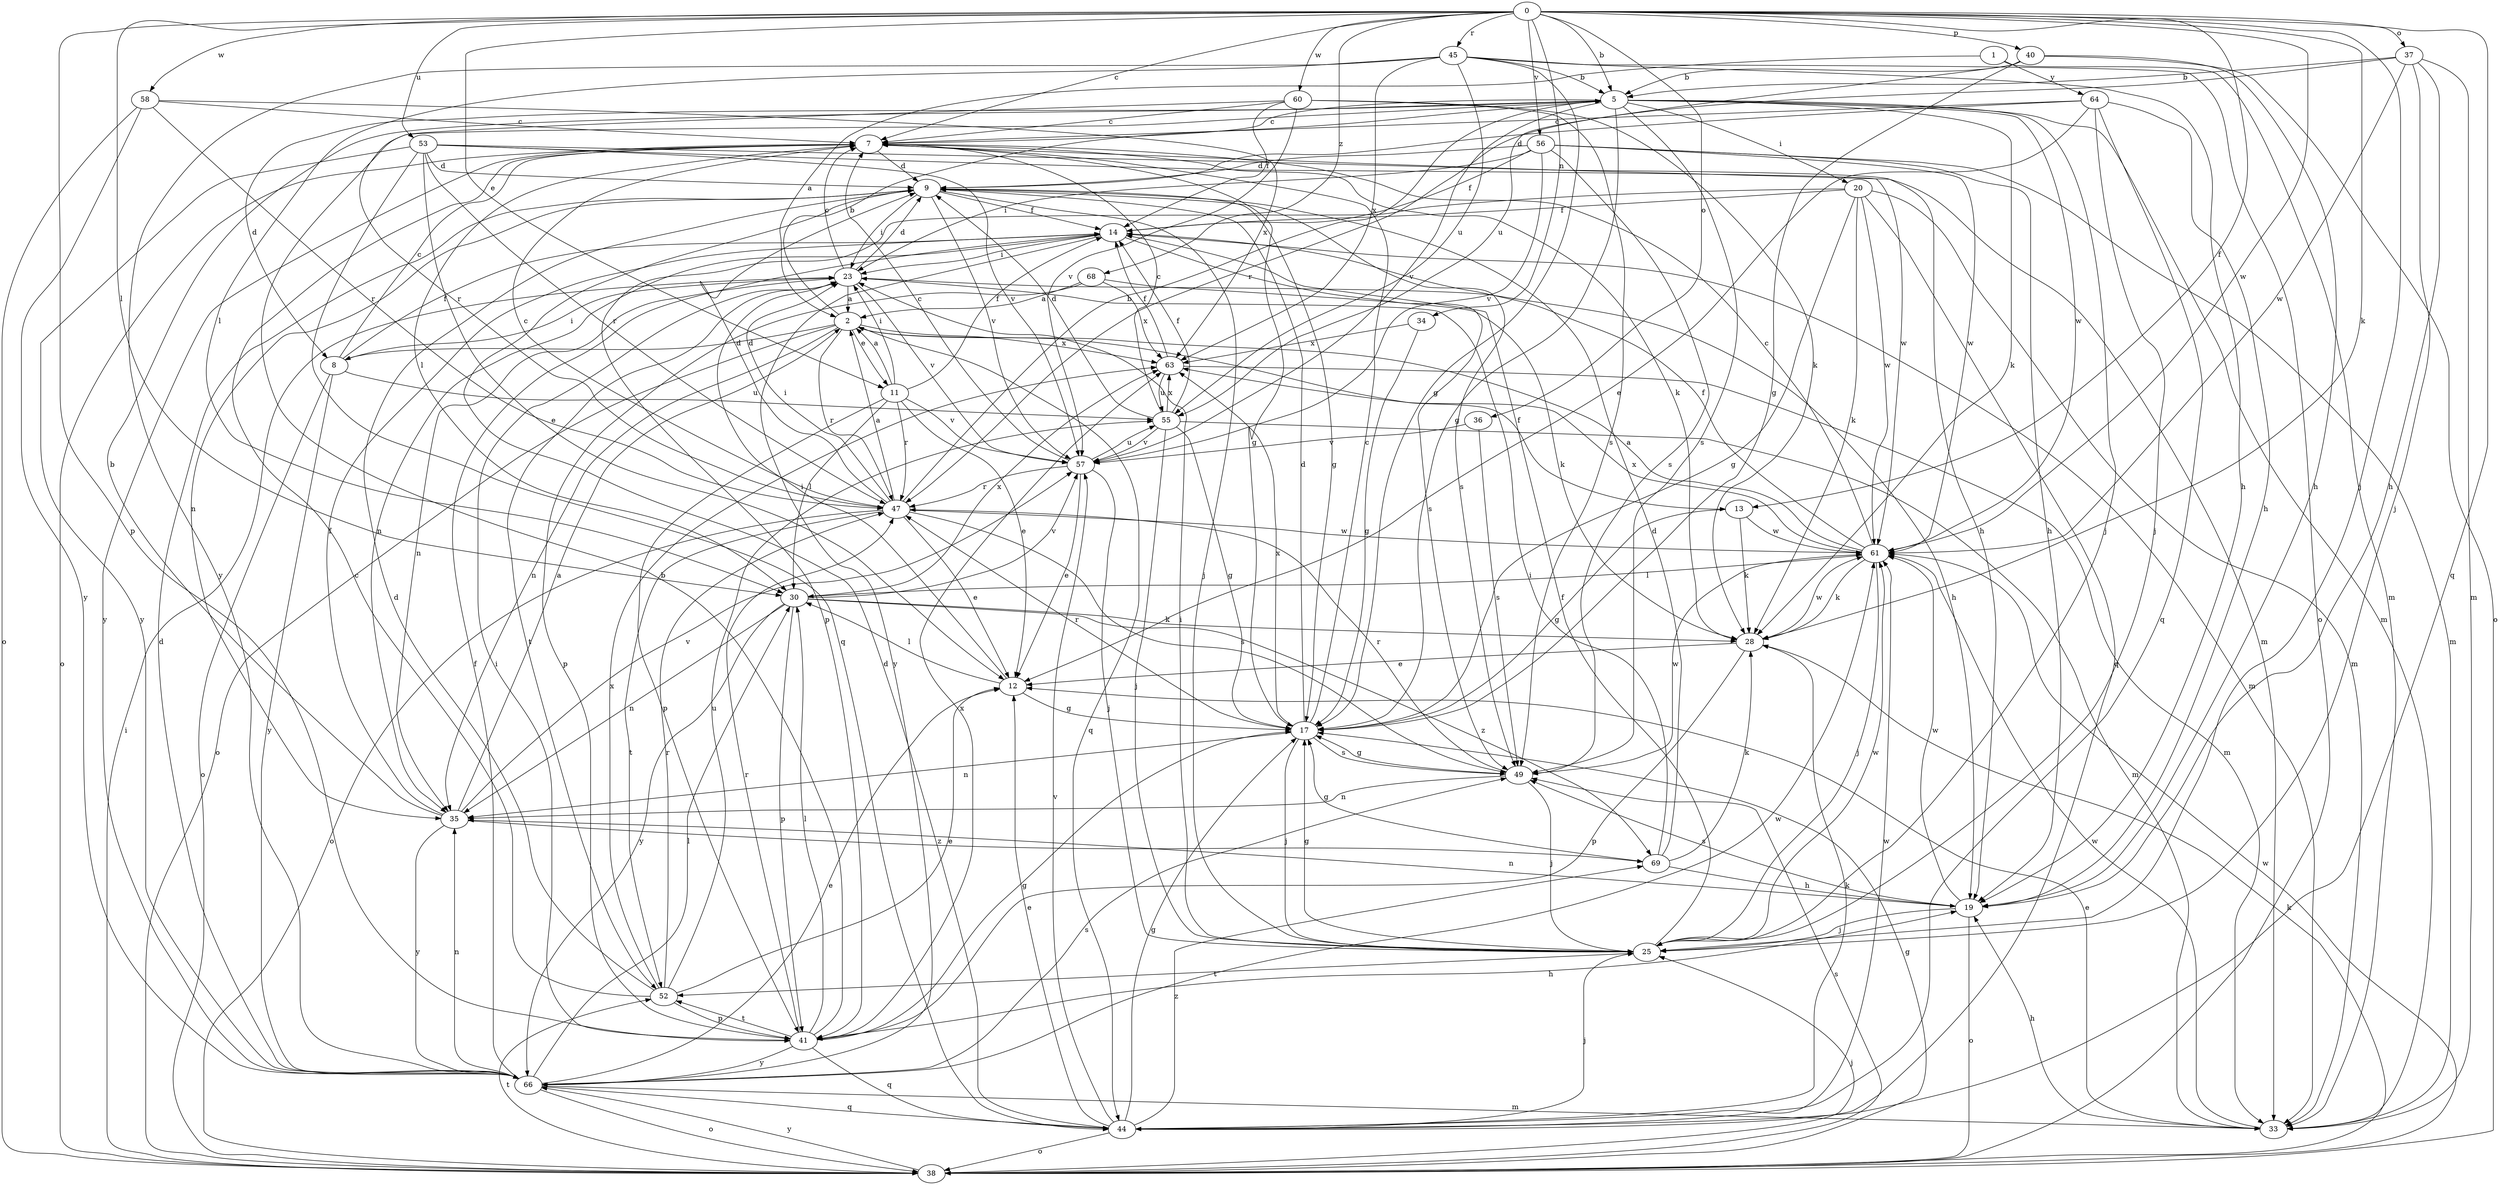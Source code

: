 strict digraph  {
0;
1;
2;
5;
7;
8;
9;
11;
12;
13;
14;
17;
19;
20;
23;
25;
28;
30;
33;
34;
35;
36;
37;
38;
40;
41;
44;
45;
47;
49;
52;
53;
55;
56;
57;
58;
60;
61;
63;
64;
66;
68;
69;
0 -> 5  [label=b];
0 -> 7  [label=c];
0 -> 11  [label=e];
0 -> 13  [label=f];
0 -> 25  [label=j];
0 -> 28  [label=k];
0 -> 30  [label=l];
0 -> 34  [label=n];
0 -> 36  [label=o];
0 -> 37  [label=o];
0 -> 40  [label=p];
0 -> 41  [label=p];
0 -> 44  [label=q];
0 -> 45  [label=r];
0 -> 53  [label=u];
0 -> 56  [label=v];
0 -> 58  [label=w];
0 -> 60  [label=w];
0 -> 61  [label=w];
0 -> 68  [label=z];
1 -> 2  [label=a];
1 -> 33  [label=m];
1 -> 64  [label=y];
2 -> 5  [label=b];
2 -> 8  [label=d];
2 -> 11  [label=e];
2 -> 13  [label=f];
2 -> 35  [label=n];
2 -> 38  [label=o];
2 -> 44  [label=q];
2 -> 47  [label=r];
2 -> 63  [label=x];
5 -> 7  [label=c];
5 -> 8  [label=d];
5 -> 17  [label=g];
5 -> 20  [label=i];
5 -> 25  [label=j];
5 -> 28  [label=k];
5 -> 33  [label=m];
5 -> 49  [label=s];
5 -> 57  [label=v];
5 -> 61  [label=w];
7 -> 9  [label=d];
7 -> 17  [label=g];
7 -> 19  [label=h];
7 -> 28  [label=k];
7 -> 30  [label=l];
7 -> 38  [label=o];
7 -> 66  [label=y];
8 -> 7  [label=c];
8 -> 14  [label=f];
8 -> 23  [label=i];
8 -> 38  [label=o];
8 -> 55  [label=u];
8 -> 66  [label=y];
9 -> 14  [label=f];
9 -> 17  [label=g];
9 -> 23  [label=i];
9 -> 25  [label=j];
9 -> 35  [label=n];
9 -> 49  [label=s];
9 -> 57  [label=v];
11 -> 2  [label=a];
11 -> 12  [label=e];
11 -> 14  [label=f];
11 -> 23  [label=i];
11 -> 30  [label=l];
11 -> 41  [label=p];
11 -> 47  [label=r];
11 -> 57  [label=v];
12 -> 17  [label=g];
12 -> 23  [label=i];
12 -> 30  [label=l];
13 -> 17  [label=g];
13 -> 28  [label=k];
13 -> 61  [label=w];
14 -> 23  [label=i];
14 -> 33  [label=m];
14 -> 35  [label=n];
14 -> 49  [label=s];
14 -> 66  [label=y];
17 -> 7  [label=c];
17 -> 9  [label=d];
17 -> 25  [label=j];
17 -> 35  [label=n];
17 -> 47  [label=r];
17 -> 49  [label=s];
17 -> 63  [label=x];
19 -> 25  [label=j];
19 -> 35  [label=n];
19 -> 38  [label=o];
19 -> 49  [label=s];
19 -> 61  [label=w];
20 -> 14  [label=f];
20 -> 17  [label=g];
20 -> 28  [label=k];
20 -> 33  [label=m];
20 -> 41  [label=p];
20 -> 44  [label=q];
20 -> 61  [label=w];
23 -> 2  [label=a];
23 -> 7  [label=c];
23 -> 9  [label=d];
23 -> 19  [label=h];
23 -> 35  [label=n];
23 -> 52  [label=t];
23 -> 57  [label=v];
25 -> 14  [label=f];
25 -> 17  [label=g];
25 -> 23  [label=i];
25 -> 52  [label=t];
25 -> 61  [label=w];
28 -> 12  [label=e];
28 -> 41  [label=p];
28 -> 61  [label=w];
30 -> 28  [label=k];
30 -> 35  [label=n];
30 -> 41  [label=p];
30 -> 57  [label=v];
30 -> 63  [label=x];
30 -> 66  [label=y];
30 -> 69  [label=z];
33 -> 12  [label=e];
33 -> 19  [label=h];
33 -> 61  [label=w];
34 -> 17  [label=g];
34 -> 63  [label=x];
35 -> 2  [label=a];
35 -> 5  [label=b];
35 -> 14  [label=f];
35 -> 57  [label=v];
35 -> 66  [label=y];
35 -> 69  [label=z];
36 -> 49  [label=s];
36 -> 57  [label=v];
37 -> 5  [label=b];
37 -> 19  [label=h];
37 -> 25  [label=j];
37 -> 33  [label=m];
37 -> 47  [label=r];
37 -> 61  [label=w];
38 -> 17  [label=g];
38 -> 23  [label=i];
38 -> 25  [label=j];
38 -> 28  [label=k];
38 -> 49  [label=s];
38 -> 52  [label=t];
38 -> 61  [label=w];
38 -> 66  [label=y];
40 -> 5  [label=b];
40 -> 17  [label=g];
40 -> 19  [label=h];
40 -> 38  [label=o];
40 -> 55  [label=u];
41 -> 5  [label=b];
41 -> 17  [label=g];
41 -> 19  [label=h];
41 -> 23  [label=i];
41 -> 30  [label=l];
41 -> 44  [label=q];
41 -> 47  [label=r];
41 -> 52  [label=t];
41 -> 63  [label=x];
41 -> 66  [label=y];
44 -> 9  [label=d];
44 -> 12  [label=e];
44 -> 17  [label=g];
44 -> 25  [label=j];
44 -> 28  [label=k];
44 -> 38  [label=o];
44 -> 57  [label=v];
44 -> 61  [label=w];
44 -> 69  [label=z];
45 -> 5  [label=b];
45 -> 17  [label=g];
45 -> 19  [label=h];
45 -> 30  [label=l];
45 -> 38  [label=o];
45 -> 55  [label=u];
45 -> 63  [label=x];
45 -> 66  [label=y];
47 -> 2  [label=a];
47 -> 5  [label=b];
47 -> 7  [label=c];
47 -> 9  [label=d];
47 -> 12  [label=e];
47 -> 23  [label=i];
47 -> 38  [label=o];
47 -> 49  [label=s];
47 -> 52  [label=t];
47 -> 61  [label=w];
49 -> 17  [label=g];
49 -> 25  [label=j];
49 -> 35  [label=n];
49 -> 47  [label=r];
49 -> 61  [label=w];
52 -> 7  [label=c];
52 -> 9  [label=d];
52 -> 12  [label=e];
52 -> 41  [label=p];
52 -> 47  [label=r];
52 -> 55  [label=u];
52 -> 63  [label=x];
53 -> 9  [label=d];
53 -> 12  [label=e];
53 -> 33  [label=m];
53 -> 44  [label=q];
53 -> 47  [label=r];
53 -> 57  [label=v];
53 -> 61  [label=w];
53 -> 66  [label=y];
55 -> 7  [label=c];
55 -> 9  [label=d];
55 -> 14  [label=f];
55 -> 17  [label=g];
55 -> 25  [label=j];
55 -> 33  [label=m];
55 -> 57  [label=v];
55 -> 63  [label=x];
56 -> 9  [label=d];
56 -> 14  [label=f];
56 -> 19  [label=h];
56 -> 23  [label=i];
56 -> 33  [label=m];
56 -> 49  [label=s];
56 -> 57  [label=v];
56 -> 61  [label=w];
57 -> 7  [label=c];
57 -> 12  [label=e];
57 -> 25  [label=j];
57 -> 47  [label=r];
57 -> 55  [label=u];
58 -> 7  [label=c];
58 -> 38  [label=o];
58 -> 47  [label=r];
58 -> 63  [label=x];
58 -> 66  [label=y];
60 -> 7  [label=c];
60 -> 14  [label=f];
60 -> 28  [label=k];
60 -> 47  [label=r];
60 -> 49  [label=s];
60 -> 57  [label=v];
61 -> 2  [label=a];
61 -> 7  [label=c];
61 -> 14  [label=f];
61 -> 25  [label=j];
61 -> 28  [label=k];
61 -> 30  [label=l];
61 -> 63  [label=x];
63 -> 14  [label=f];
63 -> 33  [label=m];
63 -> 55  [label=u];
64 -> 7  [label=c];
64 -> 9  [label=d];
64 -> 12  [label=e];
64 -> 19  [label=h];
64 -> 25  [label=j];
64 -> 44  [label=q];
66 -> 9  [label=d];
66 -> 12  [label=e];
66 -> 14  [label=f];
66 -> 30  [label=l];
66 -> 33  [label=m];
66 -> 35  [label=n];
66 -> 38  [label=o];
66 -> 44  [label=q];
66 -> 49  [label=s];
66 -> 61  [label=w];
68 -> 2  [label=a];
68 -> 28  [label=k];
68 -> 41  [label=p];
68 -> 63  [label=x];
69 -> 9  [label=d];
69 -> 17  [label=g];
69 -> 19  [label=h];
69 -> 23  [label=i];
69 -> 28  [label=k];
}

